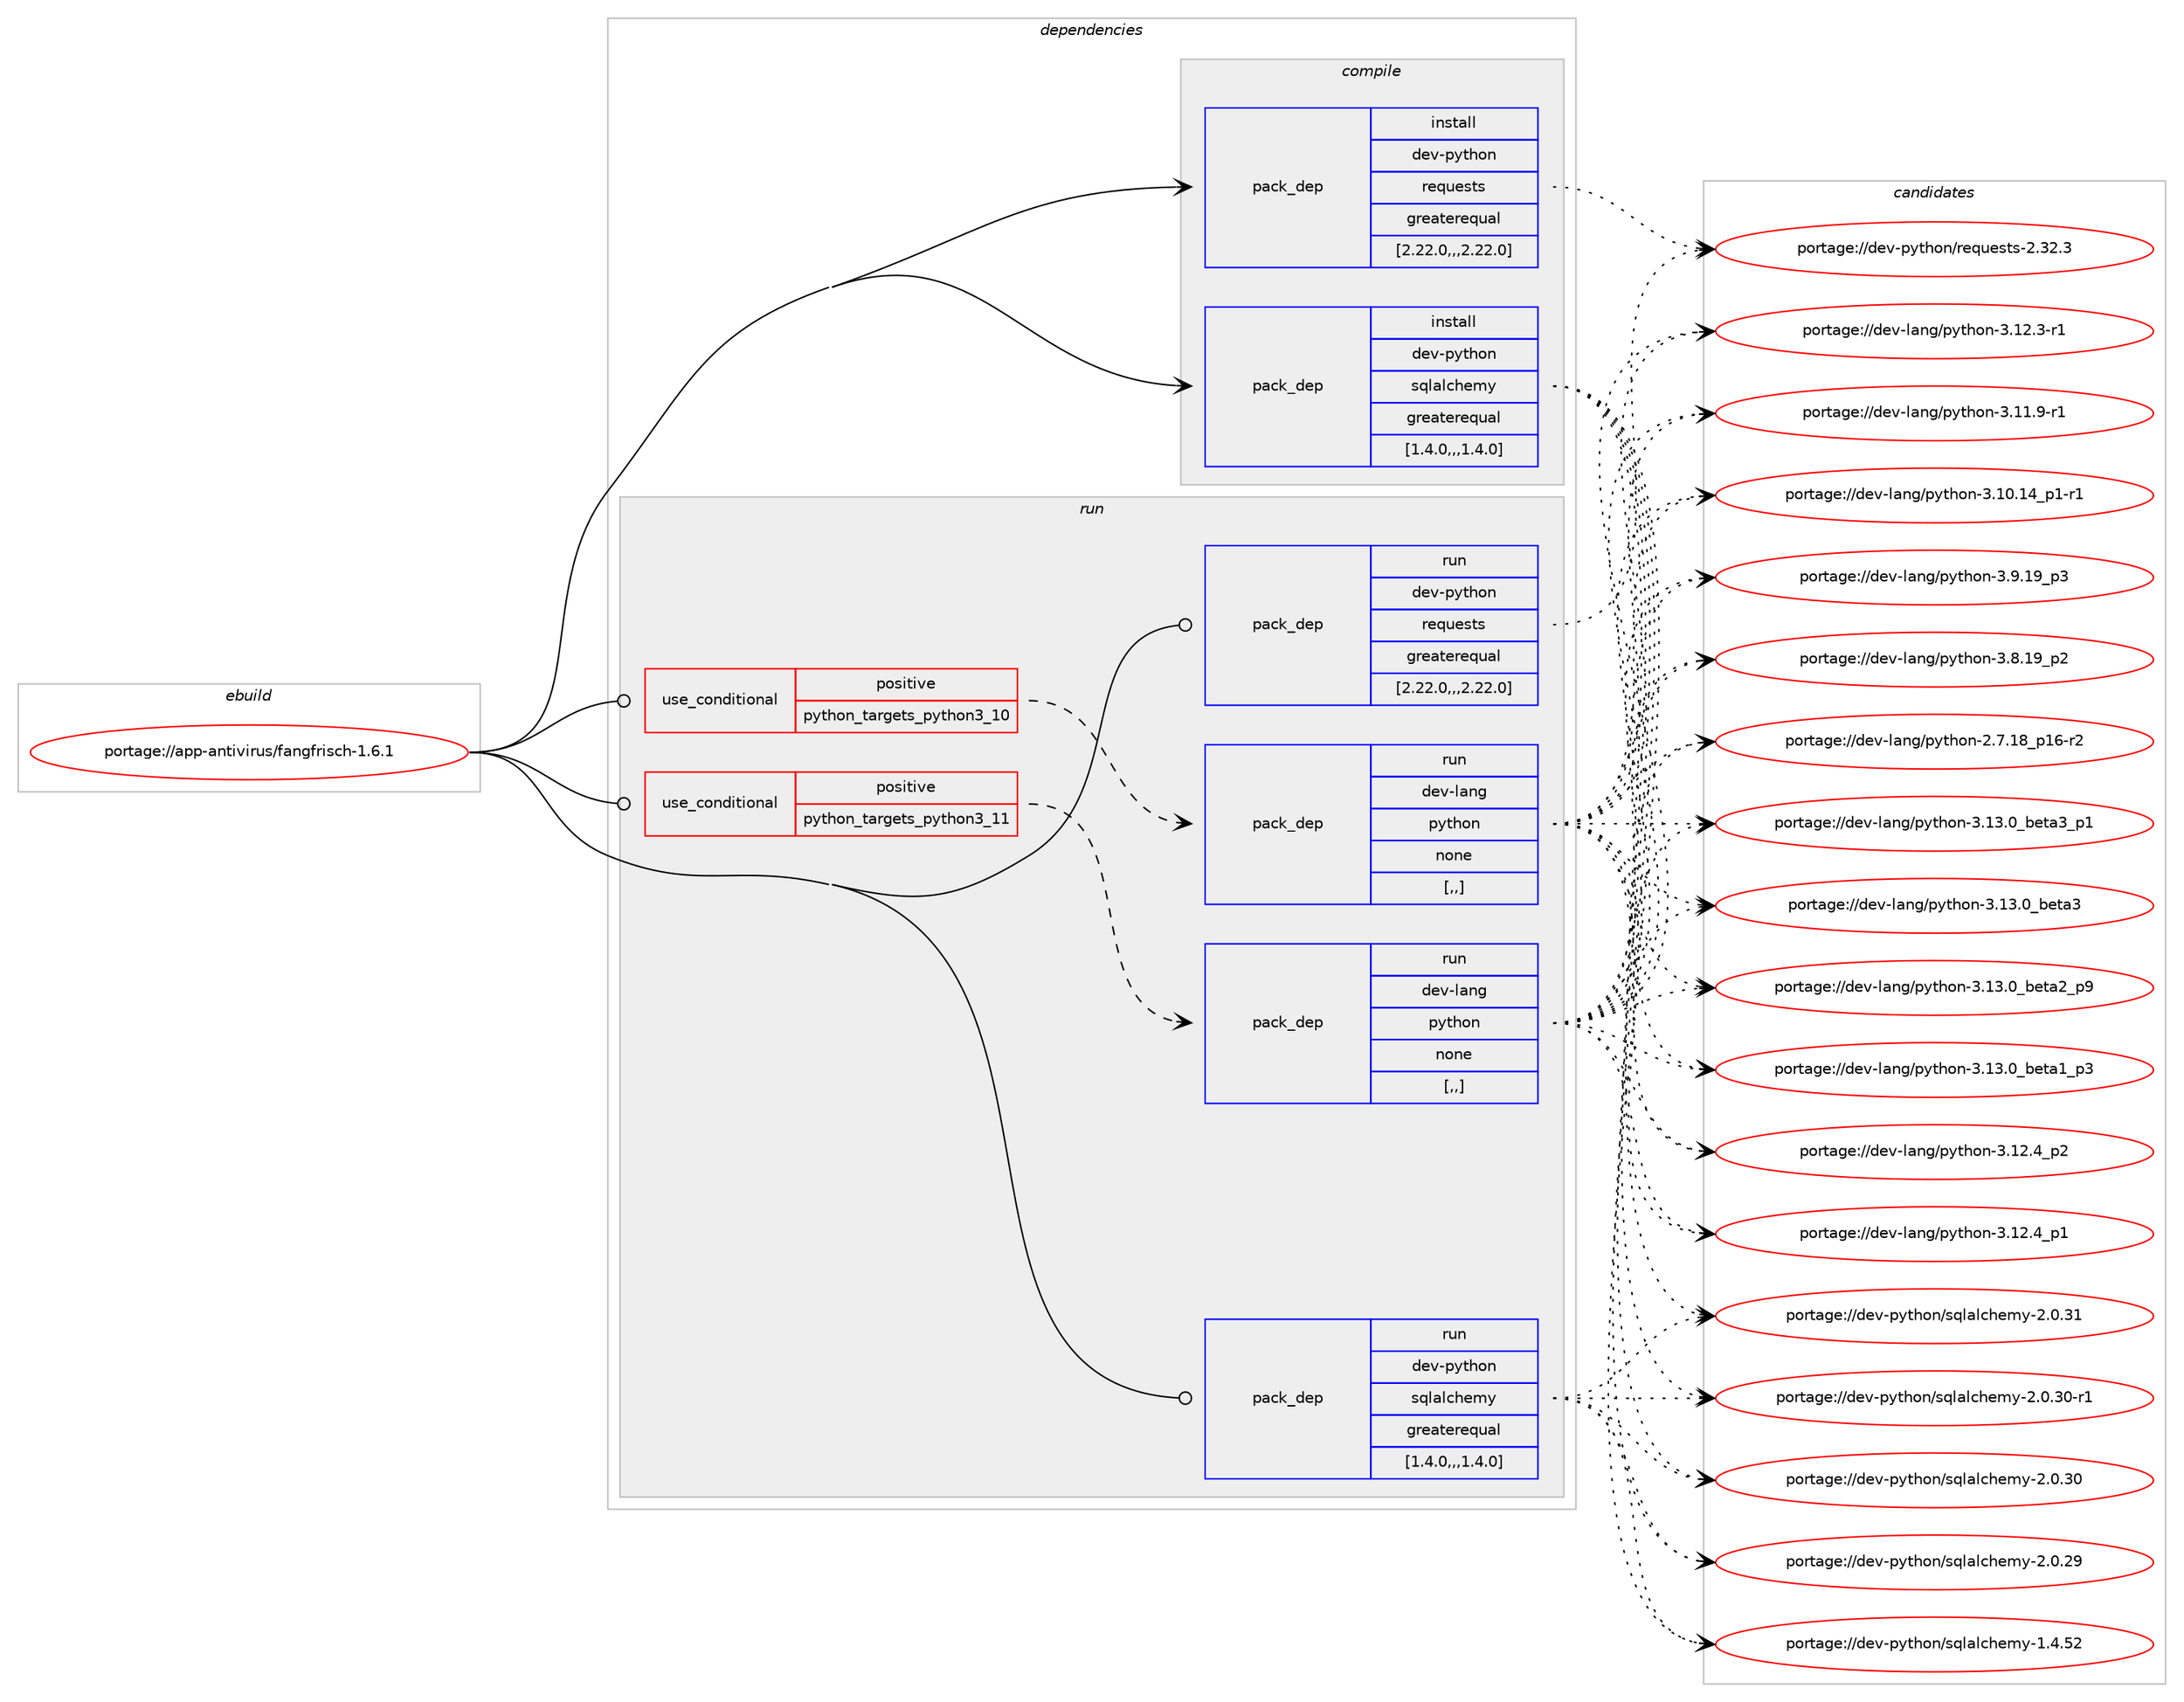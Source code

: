 digraph prolog {

# *************
# Graph options
# *************

newrank=true;
concentrate=true;
compound=true;
graph [rankdir=LR,fontname=Helvetica,fontsize=10,ranksep=1.5];#, ranksep=2.5, nodesep=0.2];
edge  [arrowhead=vee];
node  [fontname=Helvetica,fontsize=10];

# **********
# The ebuild
# **********

subgraph cluster_leftcol {
color=gray;
label=<<i>ebuild</i>>;
id [label="portage://app-antivirus/fangfrisch-1.6.1", color=red, width=4, href="../app-antivirus/fangfrisch-1.6.1.svg"];
}

# ****************
# The dependencies
# ****************

subgraph cluster_midcol {
color=gray;
label=<<i>dependencies</i>>;
subgraph cluster_compile {
fillcolor="#eeeeee";
style=filled;
label=<<i>compile</i>>;
subgraph pack4647 {
dependency6359 [label=<<TABLE BORDER="0" CELLBORDER="1" CELLSPACING="0" CELLPADDING="4" WIDTH="220"><TR><TD ROWSPAN="6" CELLPADDING="30">pack_dep</TD></TR><TR><TD WIDTH="110">install</TD></TR><TR><TD>dev-python</TD></TR><TR><TD>requests</TD></TR><TR><TD>greaterequal</TD></TR><TR><TD>[2.22.0,,,2.22.0]</TD></TR></TABLE>>, shape=none, color=blue];
}
id:e -> dependency6359:w [weight=20,style="solid",arrowhead="vee"];
subgraph pack4648 {
dependency6360 [label=<<TABLE BORDER="0" CELLBORDER="1" CELLSPACING="0" CELLPADDING="4" WIDTH="220"><TR><TD ROWSPAN="6" CELLPADDING="30">pack_dep</TD></TR><TR><TD WIDTH="110">install</TD></TR><TR><TD>dev-python</TD></TR><TR><TD>sqlalchemy</TD></TR><TR><TD>greaterequal</TD></TR><TR><TD>[1.4.0,,,1.4.0]</TD></TR></TABLE>>, shape=none, color=blue];
}
id:e -> dependency6360:w [weight=20,style="solid",arrowhead="vee"];
}
subgraph cluster_compileandrun {
fillcolor="#eeeeee";
style=filled;
label=<<i>compile and run</i>>;
}
subgraph cluster_run {
fillcolor="#eeeeee";
style=filled;
label=<<i>run</i>>;
subgraph cond1689 {
dependency6361 [label=<<TABLE BORDER="0" CELLBORDER="1" CELLSPACING="0" CELLPADDING="4"><TR><TD ROWSPAN="3" CELLPADDING="10">use_conditional</TD></TR><TR><TD>positive</TD></TR><TR><TD>python_targets_python3_10</TD></TR></TABLE>>, shape=none, color=red];
subgraph pack4649 {
dependency6362 [label=<<TABLE BORDER="0" CELLBORDER="1" CELLSPACING="0" CELLPADDING="4" WIDTH="220"><TR><TD ROWSPAN="6" CELLPADDING="30">pack_dep</TD></TR><TR><TD WIDTH="110">run</TD></TR><TR><TD>dev-lang</TD></TR><TR><TD>python</TD></TR><TR><TD>none</TD></TR><TR><TD>[,,]</TD></TR></TABLE>>, shape=none, color=blue];
}
dependency6361:e -> dependency6362:w [weight=20,style="dashed",arrowhead="vee"];
}
id:e -> dependency6361:w [weight=20,style="solid",arrowhead="odot"];
subgraph cond1690 {
dependency6363 [label=<<TABLE BORDER="0" CELLBORDER="1" CELLSPACING="0" CELLPADDING="4"><TR><TD ROWSPAN="3" CELLPADDING="10">use_conditional</TD></TR><TR><TD>positive</TD></TR><TR><TD>python_targets_python3_11</TD></TR></TABLE>>, shape=none, color=red];
subgraph pack4650 {
dependency6364 [label=<<TABLE BORDER="0" CELLBORDER="1" CELLSPACING="0" CELLPADDING="4" WIDTH="220"><TR><TD ROWSPAN="6" CELLPADDING="30">pack_dep</TD></TR><TR><TD WIDTH="110">run</TD></TR><TR><TD>dev-lang</TD></TR><TR><TD>python</TD></TR><TR><TD>none</TD></TR><TR><TD>[,,]</TD></TR></TABLE>>, shape=none, color=blue];
}
dependency6363:e -> dependency6364:w [weight=20,style="dashed",arrowhead="vee"];
}
id:e -> dependency6363:w [weight=20,style="solid",arrowhead="odot"];
subgraph pack4651 {
dependency6365 [label=<<TABLE BORDER="0" CELLBORDER="1" CELLSPACING="0" CELLPADDING="4" WIDTH="220"><TR><TD ROWSPAN="6" CELLPADDING="30">pack_dep</TD></TR><TR><TD WIDTH="110">run</TD></TR><TR><TD>dev-python</TD></TR><TR><TD>requests</TD></TR><TR><TD>greaterequal</TD></TR><TR><TD>[2.22.0,,,2.22.0]</TD></TR></TABLE>>, shape=none, color=blue];
}
id:e -> dependency6365:w [weight=20,style="solid",arrowhead="odot"];
subgraph pack4652 {
dependency6366 [label=<<TABLE BORDER="0" CELLBORDER="1" CELLSPACING="0" CELLPADDING="4" WIDTH="220"><TR><TD ROWSPAN="6" CELLPADDING="30">pack_dep</TD></TR><TR><TD WIDTH="110">run</TD></TR><TR><TD>dev-python</TD></TR><TR><TD>sqlalchemy</TD></TR><TR><TD>greaterequal</TD></TR><TR><TD>[1.4.0,,,1.4.0]</TD></TR></TABLE>>, shape=none, color=blue];
}
id:e -> dependency6366:w [weight=20,style="solid",arrowhead="odot"];
}
}

# **************
# The candidates
# **************

subgraph cluster_choices {
rank=same;
color=gray;
label=<<i>candidates</i>>;

subgraph choice4647 {
color=black;
nodesep=1;
choice100101118451121211161041111104711410111311710111511611545504651504651 [label="portage://dev-python/requests-2.32.3", color=red, width=4,href="../dev-python/requests-2.32.3.svg"];
dependency6359:e -> choice100101118451121211161041111104711410111311710111511611545504651504651:w [style=dotted,weight="100"];
}
subgraph choice4648 {
color=black;
nodesep=1;
choice1001011184511212111610411111047115113108971089910410110912145504648465149 [label="portage://dev-python/sqlalchemy-2.0.31", color=red, width=4,href="../dev-python/sqlalchemy-2.0.31.svg"];
choice10010111845112121116104111110471151131089710899104101109121455046484651484511449 [label="portage://dev-python/sqlalchemy-2.0.30-r1", color=red, width=4,href="../dev-python/sqlalchemy-2.0.30-r1.svg"];
choice1001011184511212111610411111047115113108971089910410110912145504648465148 [label="portage://dev-python/sqlalchemy-2.0.30", color=red, width=4,href="../dev-python/sqlalchemy-2.0.30.svg"];
choice1001011184511212111610411111047115113108971089910410110912145504648465057 [label="portage://dev-python/sqlalchemy-2.0.29", color=red, width=4,href="../dev-python/sqlalchemy-2.0.29.svg"];
choice1001011184511212111610411111047115113108971089910410110912145494652465350 [label="portage://dev-python/sqlalchemy-1.4.52", color=red, width=4,href="../dev-python/sqlalchemy-1.4.52.svg"];
dependency6360:e -> choice1001011184511212111610411111047115113108971089910410110912145504648465149:w [style=dotted,weight="100"];
dependency6360:e -> choice10010111845112121116104111110471151131089710899104101109121455046484651484511449:w [style=dotted,weight="100"];
dependency6360:e -> choice1001011184511212111610411111047115113108971089910410110912145504648465148:w [style=dotted,weight="100"];
dependency6360:e -> choice1001011184511212111610411111047115113108971089910410110912145504648465057:w [style=dotted,weight="100"];
dependency6360:e -> choice1001011184511212111610411111047115113108971089910410110912145494652465350:w [style=dotted,weight="100"];
}
subgraph choice4649 {
color=black;
nodesep=1;
choice10010111845108971101034711212111610411111045514649514648959810111697519511249 [label="portage://dev-lang/python-3.13.0_beta3_p1", color=red, width=4,href="../dev-lang/python-3.13.0_beta3_p1.svg"];
choice1001011184510897110103471121211161041111104551464951464895981011169751 [label="portage://dev-lang/python-3.13.0_beta3", color=red, width=4,href="../dev-lang/python-3.13.0_beta3.svg"];
choice10010111845108971101034711212111610411111045514649514648959810111697509511257 [label="portage://dev-lang/python-3.13.0_beta2_p9", color=red, width=4,href="../dev-lang/python-3.13.0_beta2_p9.svg"];
choice10010111845108971101034711212111610411111045514649514648959810111697499511251 [label="portage://dev-lang/python-3.13.0_beta1_p3", color=red, width=4,href="../dev-lang/python-3.13.0_beta1_p3.svg"];
choice100101118451089711010347112121116104111110455146495046529511250 [label="portage://dev-lang/python-3.12.4_p2", color=red, width=4,href="../dev-lang/python-3.12.4_p2.svg"];
choice100101118451089711010347112121116104111110455146495046529511249 [label="portage://dev-lang/python-3.12.4_p1", color=red, width=4,href="../dev-lang/python-3.12.4_p1.svg"];
choice100101118451089711010347112121116104111110455146495046514511449 [label="portage://dev-lang/python-3.12.3-r1", color=red, width=4,href="../dev-lang/python-3.12.3-r1.svg"];
choice100101118451089711010347112121116104111110455146494946574511449 [label="portage://dev-lang/python-3.11.9-r1", color=red, width=4,href="../dev-lang/python-3.11.9-r1.svg"];
choice100101118451089711010347112121116104111110455146494846495295112494511449 [label="portage://dev-lang/python-3.10.14_p1-r1", color=red, width=4,href="../dev-lang/python-3.10.14_p1-r1.svg"];
choice100101118451089711010347112121116104111110455146574649579511251 [label="portage://dev-lang/python-3.9.19_p3", color=red, width=4,href="../dev-lang/python-3.9.19_p3.svg"];
choice100101118451089711010347112121116104111110455146564649579511250 [label="portage://dev-lang/python-3.8.19_p2", color=red, width=4,href="../dev-lang/python-3.8.19_p2.svg"];
choice100101118451089711010347112121116104111110455046554649569511249544511450 [label="portage://dev-lang/python-2.7.18_p16-r2", color=red, width=4,href="../dev-lang/python-2.7.18_p16-r2.svg"];
dependency6362:e -> choice10010111845108971101034711212111610411111045514649514648959810111697519511249:w [style=dotted,weight="100"];
dependency6362:e -> choice1001011184510897110103471121211161041111104551464951464895981011169751:w [style=dotted,weight="100"];
dependency6362:e -> choice10010111845108971101034711212111610411111045514649514648959810111697509511257:w [style=dotted,weight="100"];
dependency6362:e -> choice10010111845108971101034711212111610411111045514649514648959810111697499511251:w [style=dotted,weight="100"];
dependency6362:e -> choice100101118451089711010347112121116104111110455146495046529511250:w [style=dotted,weight="100"];
dependency6362:e -> choice100101118451089711010347112121116104111110455146495046529511249:w [style=dotted,weight="100"];
dependency6362:e -> choice100101118451089711010347112121116104111110455146495046514511449:w [style=dotted,weight="100"];
dependency6362:e -> choice100101118451089711010347112121116104111110455146494946574511449:w [style=dotted,weight="100"];
dependency6362:e -> choice100101118451089711010347112121116104111110455146494846495295112494511449:w [style=dotted,weight="100"];
dependency6362:e -> choice100101118451089711010347112121116104111110455146574649579511251:w [style=dotted,weight="100"];
dependency6362:e -> choice100101118451089711010347112121116104111110455146564649579511250:w [style=dotted,weight="100"];
dependency6362:e -> choice100101118451089711010347112121116104111110455046554649569511249544511450:w [style=dotted,weight="100"];
}
subgraph choice4650 {
color=black;
nodesep=1;
choice10010111845108971101034711212111610411111045514649514648959810111697519511249 [label="portage://dev-lang/python-3.13.0_beta3_p1", color=red, width=4,href="../dev-lang/python-3.13.0_beta3_p1.svg"];
choice1001011184510897110103471121211161041111104551464951464895981011169751 [label="portage://dev-lang/python-3.13.0_beta3", color=red, width=4,href="../dev-lang/python-3.13.0_beta3.svg"];
choice10010111845108971101034711212111610411111045514649514648959810111697509511257 [label="portage://dev-lang/python-3.13.0_beta2_p9", color=red, width=4,href="../dev-lang/python-3.13.0_beta2_p9.svg"];
choice10010111845108971101034711212111610411111045514649514648959810111697499511251 [label="portage://dev-lang/python-3.13.0_beta1_p3", color=red, width=4,href="../dev-lang/python-3.13.0_beta1_p3.svg"];
choice100101118451089711010347112121116104111110455146495046529511250 [label="portage://dev-lang/python-3.12.4_p2", color=red, width=4,href="../dev-lang/python-3.12.4_p2.svg"];
choice100101118451089711010347112121116104111110455146495046529511249 [label="portage://dev-lang/python-3.12.4_p1", color=red, width=4,href="../dev-lang/python-3.12.4_p1.svg"];
choice100101118451089711010347112121116104111110455146495046514511449 [label="portage://dev-lang/python-3.12.3-r1", color=red, width=4,href="../dev-lang/python-3.12.3-r1.svg"];
choice100101118451089711010347112121116104111110455146494946574511449 [label="portage://dev-lang/python-3.11.9-r1", color=red, width=4,href="../dev-lang/python-3.11.9-r1.svg"];
choice100101118451089711010347112121116104111110455146494846495295112494511449 [label="portage://dev-lang/python-3.10.14_p1-r1", color=red, width=4,href="../dev-lang/python-3.10.14_p1-r1.svg"];
choice100101118451089711010347112121116104111110455146574649579511251 [label="portage://dev-lang/python-3.9.19_p3", color=red, width=4,href="../dev-lang/python-3.9.19_p3.svg"];
choice100101118451089711010347112121116104111110455146564649579511250 [label="portage://dev-lang/python-3.8.19_p2", color=red, width=4,href="../dev-lang/python-3.8.19_p2.svg"];
choice100101118451089711010347112121116104111110455046554649569511249544511450 [label="portage://dev-lang/python-2.7.18_p16-r2", color=red, width=4,href="../dev-lang/python-2.7.18_p16-r2.svg"];
dependency6364:e -> choice10010111845108971101034711212111610411111045514649514648959810111697519511249:w [style=dotted,weight="100"];
dependency6364:e -> choice1001011184510897110103471121211161041111104551464951464895981011169751:w [style=dotted,weight="100"];
dependency6364:e -> choice10010111845108971101034711212111610411111045514649514648959810111697509511257:w [style=dotted,weight="100"];
dependency6364:e -> choice10010111845108971101034711212111610411111045514649514648959810111697499511251:w [style=dotted,weight="100"];
dependency6364:e -> choice100101118451089711010347112121116104111110455146495046529511250:w [style=dotted,weight="100"];
dependency6364:e -> choice100101118451089711010347112121116104111110455146495046529511249:w [style=dotted,weight="100"];
dependency6364:e -> choice100101118451089711010347112121116104111110455146495046514511449:w [style=dotted,weight="100"];
dependency6364:e -> choice100101118451089711010347112121116104111110455146494946574511449:w [style=dotted,weight="100"];
dependency6364:e -> choice100101118451089711010347112121116104111110455146494846495295112494511449:w [style=dotted,weight="100"];
dependency6364:e -> choice100101118451089711010347112121116104111110455146574649579511251:w [style=dotted,weight="100"];
dependency6364:e -> choice100101118451089711010347112121116104111110455146564649579511250:w [style=dotted,weight="100"];
dependency6364:e -> choice100101118451089711010347112121116104111110455046554649569511249544511450:w [style=dotted,weight="100"];
}
subgraph choice4651 {
color=black;
nodesep=1;
choice100101118451121211161041111104711410111311710111511611545504651504651 [label="portage://dev-python/requests-2.32.3", color=red, width=4,href="../dev-python/requests-2.32.3.svg"];
dependency6365:e -> choice100101118451121211161041111104711410111311710111511611545504651504651:w [style=dotted,weight="100"];
}
subgraph choice4652 {
color=black;
nodesep=1;
choice1001011184511212111610411111047115113108971089910410110912145504648465149 [label="portage://dev-python/sqlalchemy-2.0.31", color=red, width=4,href="../dev-python/sqlalchemy-2.0.31.svg"];
choice10010111845112121116104111110471151131089710899104101109121455046484651484511449 [label="portage://dev-python/sqlalchemy-2.0.30-r1", color=red, width=4,href="../dev-python/sqlalchemy-2.0.30-r1.svg"];
choice1001011184511212111610411111047115113108971089910410110912145504648465148 [label="portage://dev-python/sqlalchemy-2.0.30", color=red, width=4,href="../dev-python/sqlalchemy-2.0.30.svg"];
choice1001011184511212111610411111047115113108971089910410110912145504648465057 [label="portage://dev-python/sqlalchemy-2.0.29", color=red, width=4,href="../dev-python/sqlalchemy-2.0.29.svg"];
choice1001011184511212111610411111047115113108971089910410110912145494652465350 [label="portage://dev-python/sqlalchemy-1.4.52", color=red, width=4,href="../dev-python/sqlalchemy-1.4.52.svg"];
dependency6366:e -> choice1001011184511212111610411111047115113108971089910410110912145504648465149:w [style=dotted,weight="100"];
dependency6366:e -> choice10010111845112121116104111110471151131089710899104101109121455046484651484511449:w [style=dotted,weight="100"];
dependency6366:e -> choice1001011184511212111610411111047115113108971089910410110912145504648465148:w [style=dotted,weight="100"];
dependency6366:e -> choice1001011184511212111610411111047115113108971089910410110912145504648465057:w [style=dotted,weight="100"];
dependency6366:e -> choice1001011184511212111610411111047115113108971089910410110912145494652465350:w [style=dotted,weight="100"];
}
}

}
